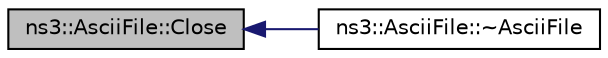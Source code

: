 digraph "ns3::AsciiFile::Close"
{
  edge [fontname="Helvetica",fontsize="10",labelfontname="Helvetica",labelfontsize="10"];
  node [fontname="Helvetica",fontsize="10",shape=record];
  rankdir="LR";
  Node1 [label="ns3::AsciiFile::Close",height=0.2,width=0.4,color="black", fillcolor="grey75", style="filled", fontcolor="black"];
  Node1 -> Node2 [dir="back",color="midnightblue",fontsize="10",style="solid"];
  Node2 [label="ns3::AsciiFile::~AsciiFile",height=0.2,width=0.4,color="black", fillcolor="white", style="filled",URL="$d9/d96/classns3_1_1AsciiFile.html#ab62b74e325523633ae9101661f86be15"];
}
